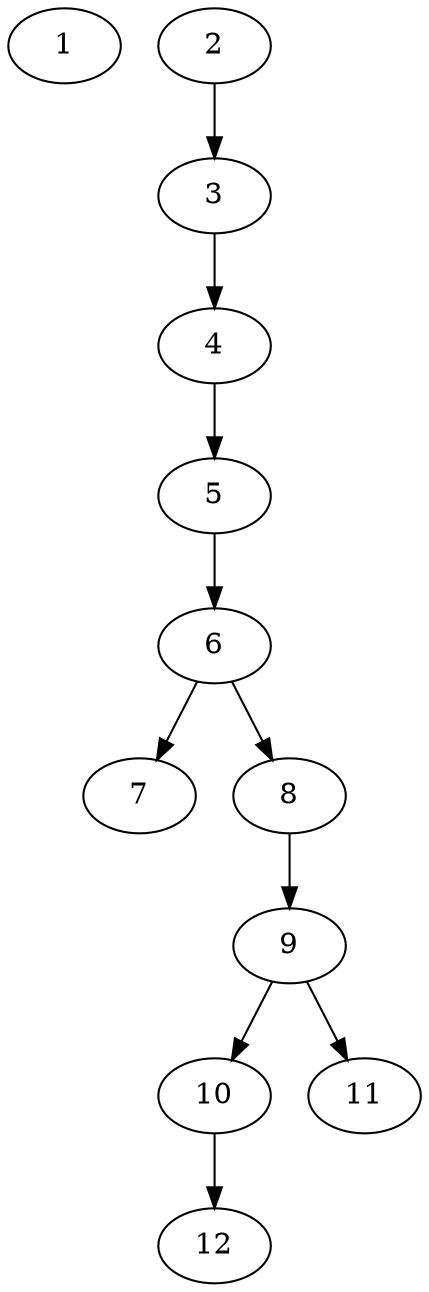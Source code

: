 // DAG (tier=1-easy, mode=data, n=12, ccr=0.323, fat=0.372, density=0.327, regular=0.724, jump=0.082, mindata=1048576, maxdata=8388608)
// DAG automatically generated by daggen at Sun Aug 24 16:33:33 2025
// /home/ermia/Project/Environments/daggen/bin/daggen --dot --ccr 0.323 --fat 0.372 --regular 0.724 --density 0.327 --jump 0.082 --mindata 1048576 --maxdata 8388608 -n 12 
digraph G {
  1 [size="401607509921497088000", alpha="0.18", expect_size="200803754960748544000"]
  2 [size="67083368249497223168", alpha="0.06", expect_size="33541684124748611584"]
  2 -> 3 [size ="132078834286592"]
  3 [size="41860246967371208", alpha="0.02", expect_size="20930123483685604"]
  3 -> 4 [size ="21287342702592"]
  4 [size="22631909461159164", alpha="0.10", expect_size="11315954730579582"]
  4 -> 5 [size ="461846557491200"]
  5 [size="1940178710632071168", alpha="0.08", expect_size="970089355316035584"]
  5 -> 6 [size ="12444701294592"]
  6 [size="1279633270429558", alpha="0.09", expect_size="639816635214779"]
  6 -> 7 [size ="21314077196288"]
  6 -> 8 [size ="21314077196288"]
  7 [size="3666012211277412", alpha="0.18", expect_size="1833006105638706"]
  8 [size="29049531089993520", alpha="0.19", expect_size="14524765544996760"]
  8 -> 9 [size ="25077248688128"]
  9 [size="1194401475450880", alpha="0.13", expect_size="597200737725440"]
  9 -> 10 [size ="57758720196608"]
  9 -> 11 [size ="57758720196608"]
  10 [size="4849739714367848448", alpha="0.03", expect_size="2424869857183924224"]
  10 -> 12 [size ="22921107996672"]
  11 [size="171055913174631972864", alpha="0.10", expect_size="85527956587315986432"]
  12 [size="3649166822748017", alpha="0.07", expect_size="1824583411374008"]
}